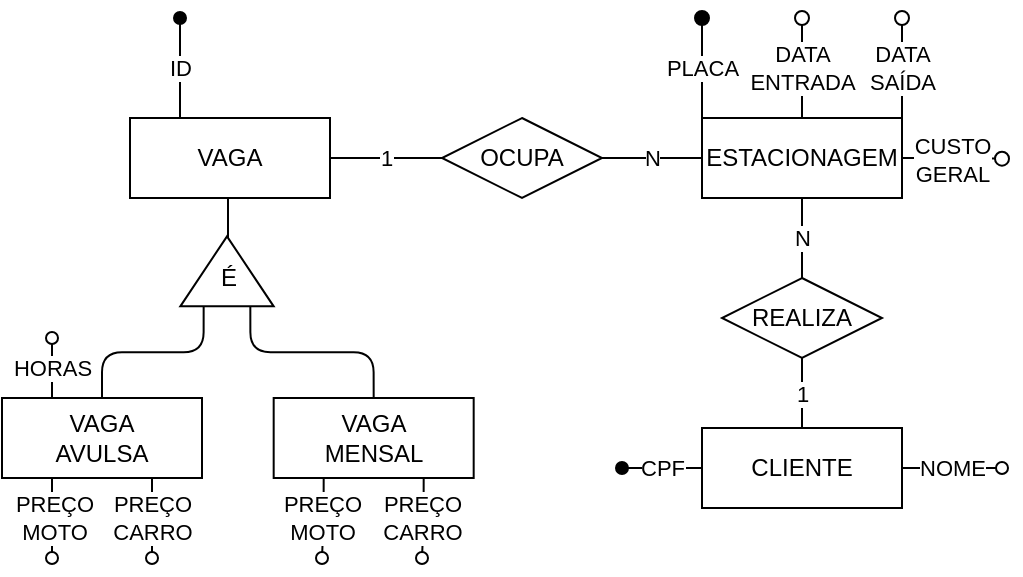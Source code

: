 <mxfile version="14.4.3" type="device"><diagram id="gHTHzHy5skklj-Om3N2f" name="Página-1"><mxGraphModel dx="72" dy="65" grid="1" gridSize="10" guides="1" tooltips="1" connect="1" arrows="1" fold="1" page="1" pageScale="1" pageWidth="827" pageHeight="1169" math="0" shadow="0"><root><mxCell id="0"/><mxCell id="1" parent="0"/><mxCell id="MrkeeCWXb_iJZpggo-8C-35" value="" style="edgeStyle=orthogonalEdgeStyle;orthogonalLoop=1;jettySize=auto;html=1;endArrow=none;endFill=0;entryX=1;entryY=0.5;entryDx=0;entryDy=0;" parent="1" source="MrkeeCWXb_iJZpggo-8C-3" target="MrkeeCWXb_iJZpggo-8C-33" edge="1"><mxGeometry relative="1" as="geometry"><Array as="points"><mxPoint x="213" y="240"/><mxPoint x="213" y="240"/></Array></mxGeometry></mxCell><mxCell id="-gDCRI599FCCE7StSLAs-11" value="PREÇO&lt;br&gt;MOTO" style="edgeStyle=orthogonalEdgeStyle;rounded=0;orthogonalLoop=1;jettySize=auto;html=1;exitX=0.25;exitY=1;exitDx=0;exitDy=0;endArrow=oval;endFill=0;" edge="1" parent="1" source="MrkeeCWXb_iJZpggo-8C-7"><mxGeometry relative="1" as="geometry"><mxPoint x="260" y="400" as="targetPoint"/><Array as="points"><mxPoint x="261" y="380"/><mxPoint x="260" y="380"/></Array></mxGeometry></mxCell><mxCell id="-gDCRI599FCCE7StSLAs-12" value="PREÇO&lt;br&gt;CARRO" style="edgeStyle=orthogonalEdgeStyle;rounded=0;orthogonalLoop=1;jettySize=auto;html=1;exitX=0.75;exitY=1;exitDx=0;exitDy=0;endArrow=oval;endFill=0;" edge="1" parent="1" source="MrkeeCWXb_iJZpggo-8C-7"><mxGeometry relative="1" as="geometry"><mxPoint x="310" y="400" as="targetPoint"/><Array as="points"><mxPoint x="311" y="380"/><mxPoint x="310" y="380"/><mxPoint x="310" y="400"/></Array></mxGeometry></mxCell><mxCell id="MrkeeCWXb_iJZpggo-8C-7" value="VAGA&lt;br&gt;MENSAL" style="whiteSpace=wrap;html=1;align=center;" parent="1" vertex="1"><mxGeometry x="235.84" y="320" width="100" height="40" as="geometry"/></mxCell><mxCell id="MrkeeCWXb_iJZpggo-8C-14" value="" style="edgeStyle=orthogonalEdgeStyle;orthogonalLoop=1;jettySize=auto;html=1;endArrow=none;endFill=0;" parent="1" source="MrkeeCWXb_iJZpggo-8C-12" edge="1"><mxGeometry relative="1" as="geometry"><mxPoint x="167.5" y="269.165" as="targetPoint"/></mxGeometry></mxCell><mxCell id="MrkeeCWXb_iJZpggo-8C-18" style="edgeStyle=orthogonalEdgeStyle;orthogonalLoop=1;jettySize=auto;html=1;exitX=0;exitY=0.75;exitDx=0;exitDy=0;entryX=0.5;entryY=0;entryDx=0;entryDy=0;endArrow=none;endFill=0;" parent="1" source="MrkeeCWXb_iJZpggo-8C-13" edge="1"><mxGeometry relative="1" as="geometry"><mxPoint x="235" y="350" as="targetPoint"/></mxGeometry></mxCell><mxCell id="MrkeeCWXb_iJZpggo-8C-36" style="edgeStyle=orthogonalEdgeStyle;orthogonalLoop=1;jettySize=auto;html=1;exitX=0;exitY=0.75;exitDx=0;exitDy=0;entryX=0.5;entryY=0;entryDx=0;entryDy=0;endArrow=none;endFill=0;" parent="1" source="MrkeeCWXb_iJZpggo-8C-33" target="MrkeeCWXb_iJZpggo-8C-7" edge="1"><mxGeometry relative="1" as="geometry"/></mxCell><mxCell id="MrkeeCWXb_iJZpggo-8C-37" style="edgeStyle=orthogonalEdgeStyle;orthogonalLoop=1;jettySize=auto;html=1;exitX=0;exitY=0.25;exitDx=0;exitDy=0;entryX=0.5;entryY=0;entryDx=0;entryDy=0;endArrow=none;endFill=0;" parent="1" source="MrkeeCWXb_iJZpggo-8C-33" target="MrkeeCWXb_iJZpggo-8C-6" edge="1"><mxGeometry relative="1" as="geometry"/></mxCell><mxCell id="MrkeeCWXb_iJZpggo-8C-38" value="" style="group;" parent="1" vertex="1" connectable="0"><mxGeometry x="100" y="290" width="100" height="70" as="geometry"/></mxCell><mxCell id="MrkeeCWXb_iJZpggo-8C-10" value="HORAS" style="edgeStyle=orthogonalEdgeStyle;orthogonalLoop=1;jettySize=auto;html=1;exitX=0.25;exitY=0;exitDx=0;exitDy=0;endArrow=oval;endFill=0;" parent="MrkeeCWXb_iJZpggo-8C-38" source="MrkeeCWXb_iJZpggo-8C-6" edge="1"><mxGeometry y="30" as="geometry"><mxPoint x="25" as="targetPoint"/></mxGeometry></mxCell><mxCell id="MrkeeCWXb_iJZpggo-8C-6" value="VAGA&lt;br&gt;AVULSA" style="whiteSpace=wrap;html=1;align=center;" parent="MrkeeCWXb_iJZpggo-8C-38" vertex="1"><mxGeometry y="30" width="100" height="40" as="geometry"/></mxCell><mxCell id="MrkeeCWXb_iJZpggo-8C-41" value="" style="group;" parent="1" vertex="1" connectable="0"><mxGeometry x="164" y="160" width="100" height="60" as="geometry"/></mxCell><mxCell id="MrkeeCWXb_iJZpggo-8C-40" value="ID" style="edgeStyle=orthogonalEdgeStyle;orthogonalLoop=1;jettySize=auto;html=1;exitX=0.25;exitY=0;exitDx=0;exitDy=0;endArrow=oval;endFill=1;" parent="MrkeeCWXb_iJZpggo-8C-41" source="MrkeeCWXb_iJZpggo-8C-3" edge="1"><mxGeometry relative="1" as="geometry"><mxPoint x="25" y="-30" as="targetPoint"/><Array as="points"><mxPoint x="25" y="-30"/></Array></mxGeometry></mxCell><mxCell id="MrkeeCWXb_iJZpggo-8C-3" value="VAGA" style="whiteSpace=wrap;html=1;align=center;" parent="MrkeeCWXb_iJZpggo-8C-41" vertex="1"><mxGeometry y="20" width="100" height="40" as="geometry"/></mxCell><mxCell id="MrkeeCWXb_iJZpggo-8C-53" value="" style="group;" parent="1" vertex="1" connectable="0"><mxGeometry x="189.165" y="239.165" width="46.67" height="35" as="geometry"/></mxCell><mxCell id="MrkeeCWXb_iJZpggo-8C-33" value="" style="triangle;whiteSpace=wrap;html=1;rotation=-90;" parent="MrkeeCWXb_iJZpggo-8C-53" vertex="1"><mxGeometry x="5.835" y="-5.835" width="35" height="46.67" as="geometry"/></mxCell><mxCell id="MrkeeCWXb_iJZpggo-8C-52" value="É" style="text;html=1;align=center;verticalAlign=middle;resizable=0;points=[];autosize=1;" parent="MrkeeCWXb_iJZpggo-8C-53" vertex="1"><mxGeometry x="13.335" y="10.835" width="20" height="20" as="geometry"/></mxCell><mxCell id="-gDCRI599FCCE7StSLAs-18" value="N" style="edgeStyle=orthogonalEdgeStyle;rounded=0;orthogonalLoop=1;jettySize=auto;html=1;endArrow=none;endFill=0;endSize=7;" edge="1" parent="1" source="-gDCRI599FCCE7StSLAs-1" target="-gDCRI599FCCE7StSLAs-6"><mxGeometry relative="1" as="geometry"/></mxCell><mxCell id="-gDCRI599FCCE7StSLAs-19" value="PLACA" style="edgeStyle=orthogonalEdgeStyle;rounded=0;orthogonalLoop=1;jettySize=auto;html=1;exitX=0;exitY=0;exitDx=0;exitDy=0;endArrow=oval;endFill=1;endSize=7;" edge="1" parent="1" source="-gDCRI599FCCE7StSLAs-1"><mxGeometry relative="1" as="geometry"><mxPoint x="450" y="130" as="targetPoint"/></mxGeometry></mxCell><mxCell id="-gDCRI599FCCE7StSLAs-23" value="DATA&lt;br&gt;ENTRADA" style="edgeStyle=orthogonalEdgeStyle;rounded=0;orthogonalLoop=1;jettySize=auto;html=1;exitX=0.5;exitY=0;exitDx=0;exitDy=0;endArrow=oval;endFill=0;endSize=7;" edge="1" parent="1" source="-gDCRI599FCCE7StSLAs-1"><mxGeometry relative="1" as="geometry"><mxPoint x="500" y="130" as="targetPoint"/></mxGeometry></mxCell><mxCell id="-gDCRI599FCCE7StSLAs-24" value="DATA&lt;br&gt;SAÍDA" style="edgeStyle=orthogonalEdgeStyle;rounded=0;orthogonalLoop=1;jettySize=auto;html=1;exitX=1;exitY=0;exitDx=0;exitDy=0;endArrow=oval;endFill=0;endSize=7;" edge="1" parent="1" source="-gDCRI599FCCE7StSLAs-1"><mxGeometry relative="1" as="geometry"><mxPoint x="550" y="130" as="targetPoint"/></mxGeometry></mxCell><mxCell id="-gDCRI599FCCE7StSLAs-29" value="CUSTO&lt;br&gt;GERAL" style="edgeStyle=orthogonalEdgeStyle;rounded=0;orthogonalLoop=1;jettySize=auto;html=1;exitX=1;exitY=0.5;exitDx=0;exitDy=0;endArrow=oval;endFill=0;endSize=7;" edge="1" parent="1" source="-gDCRI599FCCE7StSLAs-1"><mxGeometry relative="1" as="geometry"><mxPoint x="600" y="200.333" as="targetPoint"/></mxGeometry></mxCell><mxCell id="-gDCRI599FCCE7StSLAs-1" value="ESTACIONAGEM" style="whiteSpace=wrap;html=1;align=center;" vertex="1" parent="1"><mxGeometry x="450" y="180" width="100" height="40" as="geometry"/></mxCell><mxCell id="-gDCRI599FCCE7StSLAs-14" value="N" style="edgeStyle=orthogonalEdgeStyle;rounded=0;orthogonalLoop=1;jettySize=auto;html=1;endArrow=none;endFill=0;endSize=7;" edge="1" parent="1" source="-gDCRI599FCCE7StSLAs-3" target="-gDCRI599FCCE7StSLAs-1"><mxGeometry relative="1" as="geometry"/></mxCell><mxCell id="-gDCRI599FCCE7StSLAs-3" value="REALIZA" style="shape=rhombus;perimeter=rhombusPerimeter;whiteSpace=wrap;html=1;align=center;" vertex="1" parent="1"><mxGeometry x="460" y="260" width="80" height="40" as="geometry"/></mxCell><mxCell id="-gDCRI599FCCE7StSLAs-6" value="OCUPA" style="shape=rhombus;perimeter=rhombusPerimeter;whiteSpace=wrap;html=1;align=center;" vertex="1" parent="1"><mxGeometry x="320" y="180" width="80" height="40" as="geometry"/></mxCell><mxCell id="-gDCRI599FCCE7StSLAs-8" value="1" style="edgeStyle=orthogonalEdgeStyle;rounded=0;orthogonalLoop=1;jettySize=auto;html=1;exitX=1;exitY=0.5;exitDx=0;exitDy=0;entryX=0;entryY=0.5;entryDx=0;entryDy=0;endArrow=none;endFill=0;" edge="1" parent="1" source="MrkeeCWXb_iJZpggo-8C-3" target="-gDCRI599FCCE7StSLAs-6"><mxGeometry relative="1" as="geometry"/></mxCell><mxCell id="-gDCRI599FCCE7StSLAs-9" value="PREÇO&lt;br&gt;MOTO" style="edgeStyle=orthogonalEdgeStyle;rounded=0;orthogonalLoop=1;jettySize=auto;html=1;exitX=0.25;exitY=1;exitDx=0;exitDy=0;endArrow=oval;endFill=0;" edge="1" parent="1" source="MrkeeCWXb_iJZpggo-8C-6"><mxGeometry relative="1" as="geometry"><mxPoint x="125" y="400" as="targetPoint"/></mxGeometry></mxCell><mxCell id="-gDCRI599FCCE7StSLAs-10" value="PREÇO&lt;br&gt;CARRO" style="edgeStyle=orthogonalEdgeStyle;rounded=0;orthogonalLoop=1;jettySize=auto;html=1;exitX=0.75;exitY=1;exitDx=0;exitDy=0;endArrow=oval;endFill=0;" edge="1" parent="1" source="MrkeeCWXb_iJZpggo-8C-6"><mxGeometry relative="1" as="geometry"><mxPoint x="175" y="400" as="targetPoint"/><Array as="points"><mxPoint x="175" y="400"/></Array></mxGeometry></mxCell><mxCell id="-gDCRI599FCCE7StSLAs-17" value="1" style="edgeStyle=orthogonalEdgeStyle;rounded=0;orthogonalLoop=1;jettySize=auto;html=1;endArrow=none;endFill=0;endSize=7;" edge="1" parent="1" source="MrkeeCWXb_iJZpggo-8C-1" target="-gDCRI599FCCE7StSLAs-3"><mxGeometry relative="1" as="geometry"/></mxCell><mxCell id="-gDCRI599FCCE7StSLAs-30" value="" style="group" vertex="1" connectable="0" parent="1"><mxGeometry x="410" y="335" width="190" height="40" as="geometry"/></mxCell><mxCell id="MrkeeCWXb_iJZpggo-8C-29" value="NOME" style="edgeStyle=orthogonalEdgeStyle;orthogonalLoop=1;jettySize=auto;html=1;exitX=1;exitY=0.5;exitDx=0;exitDy=0;endArrow=oval;endFill=0;" parent="-gDCRI599FCCE7StSLAs-30" source="MrkeeCWXb_iJZpggo-8C-1" edge="1"><mxGeometry x="40" as="geometry"><mxPoint x="190" y="20" as="targetPoint"/></mxGeometry></mxCell><mxCell id="MrkeeCWXb_iJZpggo-8C-30" value="CPF" style="edgeStyle=orthogonalEdgeStyle;orthogonalLoop=1;jettySize=auto;html=1;exitX=0;exitY=0.5;exitDx=0;exitDy=0;endArrow=oval;endFill=1;" parent="-gDCRI599FCCE7StSLAs-30" source="MrkeeCWXb_iJZpggo-8C-1" edge="1"><mxGeometry x="40" as="geometry"><mxPoint y="20" as="targetPoint"/></mxGeometry></mxCell><mxCell id="MrkeeCWXb_iJZpggo-8C-1" value="CLIENTE" style="whiteSpace=wrap;html=1;align=center;" parent="-gDCRI599FCCE7StSLAs-30" vertex="1"><mxGeometry x="40" width="100" height="40" as="geometry"/></mxCell></root></mxGraphModel></diagram></mxfile>